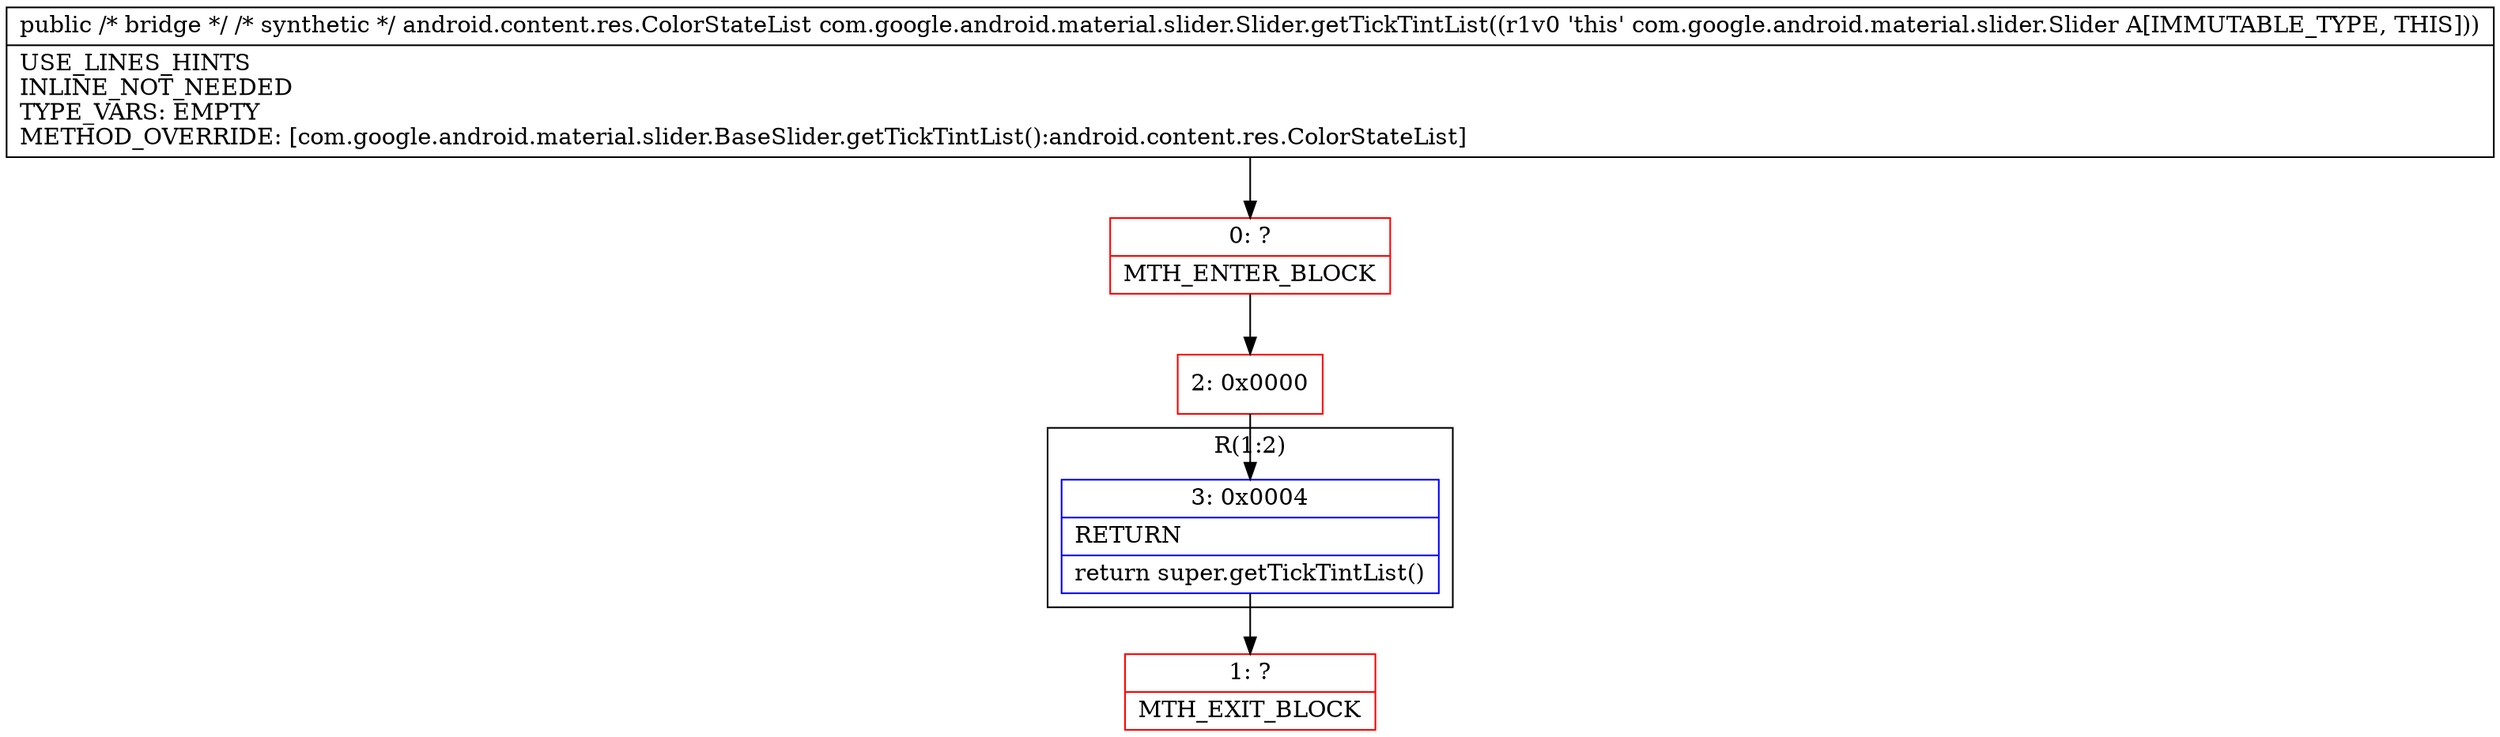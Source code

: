 digraph "CFG forcom.google.android.material.slider.Slider.getTickTintList()Landroid\/content\/res\/ColorStateList;" {
subgraph cluster_Region_146010081 {
label = "R(1:2)";
node [shape=record,color=blue];
Node_3 [shape=record,label="{3\:\ 0x0004|RETURN\l|return super.getTickTintList()\l}"];
}
Node_0 [shape=record,color=red,label="{0\:\ ?|MTH_ENTER_BLOCK\l}"];
Node_2 [shape=record,color=red,label="{2\:\ 0x0000}"];
Node_1 [shape=record,color=red,label="{1\:\ ?|MTH_EXIT_BLOCK\l}"];
MethodNode[shape=record,label="{public \/* bridge *\/ \/* synthetic *\/ android.content.res.ColorStateList com.google.android.material.slider.Slider.getTickTintList((r1v0 'this' com.google.android.material.slider.Slider A[IMMUTABLE_TYPE, THIS]))  | USE_LINES_HINTS\lINLINE_NOT_NEEDED\lTYPE_VARS: EMPTY\lMETHOD_OVERRIDE: [com.google.android.material.slider.BaseSlider.getTickTintList():android.content.res.ColorStateList]\l}"];
MethodNode -> Node_0;Node_3 -> Node_1;
Node_0 -> Node_2;
Node_2 -> Node_3;
}

